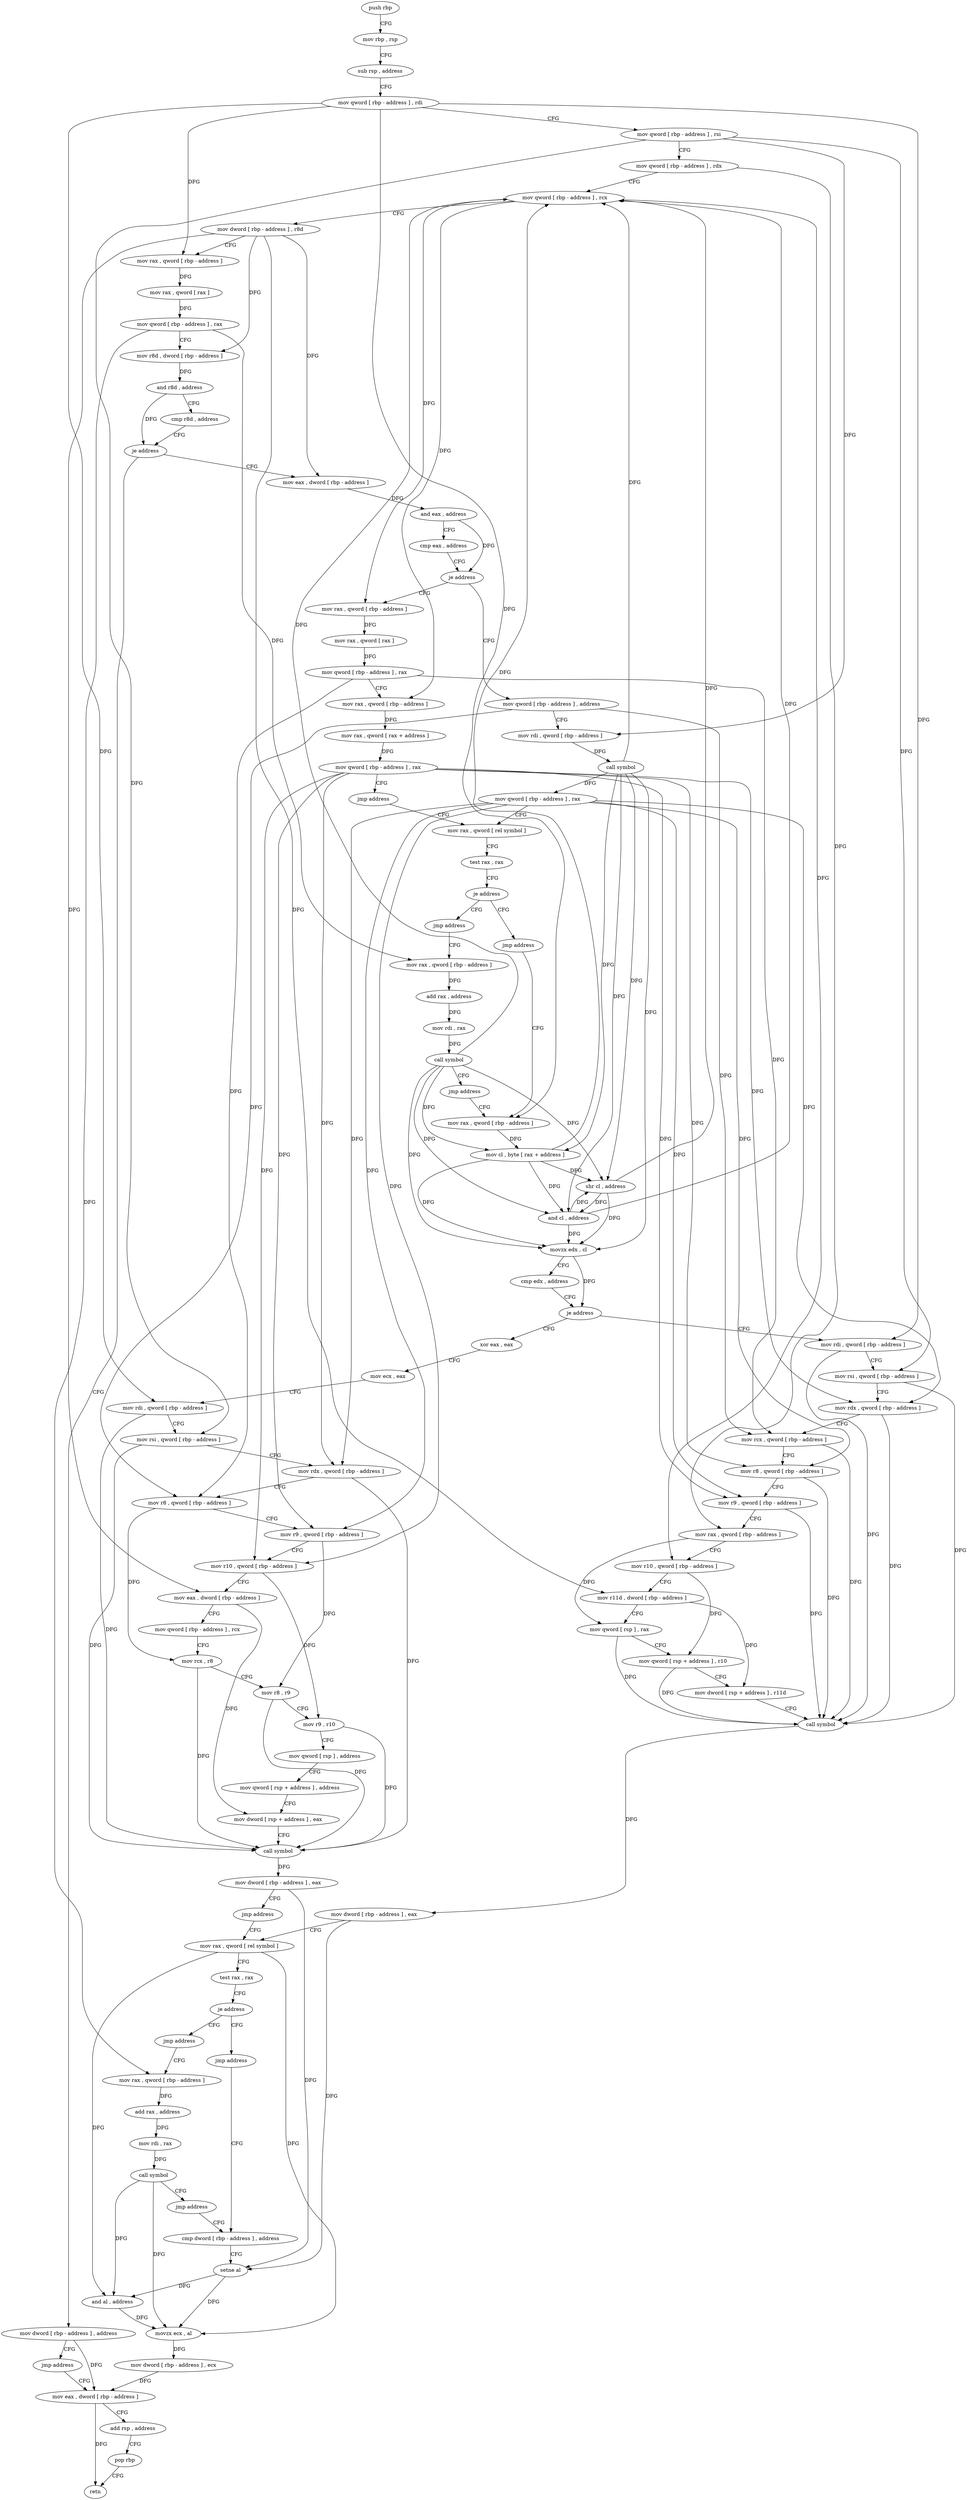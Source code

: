 digraph "func" {
"4243120" [label = "push rbp" ]
"4243121" [label = "mov rbp , rsp" ]
"4243124" [label = "sub rsp , address" ]
"4243128" [label = "mov qword [ rbp - address ] , rdi" ]
"4243132" [label = "mov qword [ rbp - address ] , rsi" ]
"4243136" [label = "mov qword [ rbp - address ] , rdx" ]
"4243140" [label = "mov qword [ rbp - address ] , rcx" ]
"4243144" [label = "mov dword [ rbp - address ] , r8d" ]
"4243148" [label = "mov rax , qword [ rbp - address ]" ]
"4243152" [label = "mov rax , qword [ rax ]" ]
"4243155" [label = "mov qword [ rbp - address ] , rax" ]
"4243159" [label = "mov r8d , dword [ rbp - address ]" ]
"4243163" [label = "and r8d , address" ]
"4243167" [label = "cmp r8d , address" ]
"4243171" [label = "je address" ]
"4243189" [label = "mov eax , dword [ rbp - address ]" ]
"4243177" [label = "mov dword [ rbp - address ] , address" ]
"4243192" [label = "and eax , address" ]
"4243195" [label = "cmp eax , address" ]
"4243198" [label = "je address" ]
"4243232" [label = "mov qword [ rbp - address ] , address" ]
"4243204" [label = "mov rax , qword [ rbp - address ]" ]
"4243184" [label = "jmp address" ]
"4243527" [label = "mov eax , dword [ rbp - address ]" ]
"4243240" [label = "mov rdi , qword [ rbp - address ]" ]
"4243244" [label = "call symbol" ]
"4243249" [label = "mov qword [ rbp - address ] , rax" ]
"4243253" [label = "mov rax , qword [ rel symbol ]" ]
"4243208" [label = "mov rax , qword [ rax ]" ]
"4243211" [label = "mov qword [ rbp - address ] , rax" ]
"4243215" [label = "mov rax , qword [ rbp - address ]" ]
"4243219" [label = "mov rax , qword [ rax + address ]" ]
"4243223" [label = "mov qword [ rbp - address ] , rax" ]
"4243227" [label = "jmp address" ]
"4243530" [label = "add rsp , address" ]
"4243534" [label = "pop rbp" ]
"4243535" [label = "retn" ]
"4243297" [label = "jmp address" ]
"4243302" [label = "mov rax , qword [ rbp - address ]" ]
"4243269" [label = "jmp address" ]
"4243274" [label = "mov rax , qword [ rbp - address ]" ]
"4243260" [label = "test rax , rax" ]
"4243263" [label = "je address" ]
"4243306" [label = "mov cl , byte [ rax + address ]" ]
"4243309" [label = "shr cl , address" ]
"4243312" [label = "and cl , address" ]
"4243315" [label = "movzx edx , cl" ]
"4243318" [label = "cmp edx , address" ]
"4243321" [label = "je address" ]
"4243405" [label = "mov rdi , qword [ rbp - address ]" ]
"4243327" [label = "xor eax , eax" ]
"4243278" [label = "add rax , address" ]
"4243284" [label = "mov rdi , rax" ]
"4243287" [label = "call symbol" ]
"4243292" [label = "jmp address" ]
"4243409" [label = "mov rsi , qword [ rbp - address ]" ]
"4243413" [label = "mov rdx , qword [ rbp - address ]" ]
"4243417" [label = "mov rcx , qword [ rbp - address ]" ]
"4243421" [label = "mov r8 , qword [ rbp - address ]" ]
"4243425" [label = "mov r9 , qword [ rbp - address ]" ]
"4243429" [label = "mov rax , qword [ rbp - address ]" ]
"4243433" [label = "mov r10 , qword [ rbp - address ]" ]
"4243437" [label = "mov r11d , dword [ rbp - address ]" ]
"4243441" [label = "mov qword [ rsp ] , rax" ]
"4243445" [label = "mov qword [ rsp + address ] , r10" ]
"4243450" [label = "mov dword [ rsp + address ] , r11d" ]
"4243455" [label = "call symbol" ]
"4243460" [label = "mov dword [ rbp - address ] , eax" ]
"4243463" [label = "mov rax , qword [ rel symbol ]" ]
"4243329" [label = "mov ecx , eax" ]
"4243331" [label = "mov rdi , qword [ rbp - address ]" ]
"4243335" [label = "mov rsi , qword [ rbp - address ]" ]
"4243339" [label = "mov rdx , qword [ rbp - address ]" ]
"4243343" [label = "mov r8 , qword [ rbp - address ]" ]
"4243347" [label = "mov r9 , qword [ rbp - address ]" ]
"4243351" [label = "mov r10 , qword [ rbp - address ]" ]
"4243355" [label = "mov eax , dword [ rbp - address ]" ]
"4243358" [label = "mov qword [ rbp - address ] , rcx" ]
"4243362" [label = "mov rcx , r8" ]
"4243365" [label = "mov r8 , r9" ]
"4243368" [label = "mov r9 , r10" ]
"4243371" [label = "mov qword [ rsp ] , address" ]
"4243379" [label = "mov qword [ rsp + address ] , address" ]
"4243388" [label = "mov dword [ rsp + address ] , eax" ]
"4243392" [label = "call symbol" ]
"4243397" [label = "mov dword [ rbp - address ] , eax" ]
"4243400" [label = "jmp address" ]
"4243507" [label = "jmp address" ]
"4243512" [label = "cmp dword [ rbp - address ] , address" ]
"4243479" [label = "jmp address" ]
"4243484" [label = "mov rax , qword [ rbp - address ]" ]
"4243470" [label = "test rax , rax" ]
"4243473" [label = "je address" ]
"4243516" [label = "setne al" ]
"4243519" [label = "and al , address" ]
"4243521" [label = "movzx ecx , al" ]
"4243524" [label = "mov dword [ rbp - address ] , ecx" ]
"4243488" [label = "add rax , address" ]
"4243494" [label = "mov rdi , rax" ]
"4243497" [label = "call symbol" ]
"4243502" [label = "jmp address" ]
"4243120" -> "4243121" [ label = "CFG" ]
"4243121" -> "4243124" [ label = "CFG" ]
"4243124" -> "4243128" [ label = "CFG" ]
"4243128" -> "4243132" [ label = "CFG" ]
"4243128" -> "4243148" [ label = "DFG" ]
"4243128" -> "4243302" [ label = "DFG" ]
"4243128" -> "4243405" [ label = "DFG" ]
"4243128" -> "4243331" [ label = "DFG" ]
"4243132" -> "4243136" [ label = "CFG" ]
"4243132" -> "4243240" [ label = "DFG" ]
"4243132" -> "4243409" [ label = "DFG" ]
"4243132" -> "4243335" [ label = "DFG" ]
"4243136" -> "4243140" [ label = "CFG" ]
"4243136" -> "4243429" [ label = "DFG" ]
"4243140" -> "4243144" [ label = "CFG" ]
"4243140" -> "4243204" [ label = "DFG" ]
"4243140" -> "4243215" [ label = "DFG" ]
"4243140" -> "4243433" [ label = "DFG" ]
"4243144" -> "4243148" [ label = "CFG" ]
"4243144" -> "4243159" [ label = "DFG" ]
"4243144" -> "4243189" [ label = "DFG" ]
"4243144" -> "4243437" [ label = "DFG" ]
"4243144" -> "4243355" [ label = "DFG" ]
"4243148" -> "4243152" [ label = "DFG" ]
"4243152" -> "4243155" [ label = "DFG" ]
"4243155" -> "4243159" [ label = "CFG" ]
"4243155" -> "4243274" [ label = "DFG" ]
"4243155" -> "4243484" [ label = "DFG" ]
"4243159" -> "4243163" [ label = "DFG" ]
"4243163" -> "4243167" [ label = "CFG" ]
"4243163" -> "4243171" [ label = "DFG" ]
"4243167" -> "4243171" [ label = "CFG" ]
"4243171" -> "4243189" [ label = "CFG" ]
"4243171" -> "4243177" [ label = "CFG" ]
"4243189" -> "4243192" [ label = "DFG" ]
"4243177" -> "4243184" [ label = "CFG" ]
"4243177" -> "4243527" [ label = "DFG" ]
"4243192" -> "4243195" [ label = "CFG" ]
"4243192" -> "4243198" [ label = "DFG" ]
"4243195" -> "4243198" [ label = "CFG" ]
"4243198" -> "4243232" [ label = "CFG" ]
"4243198" -> "4243204" [ label = "CFG" ]
"4243232" -> "4243240" [ label = "CFG" ]
"4243232" -> "4243417" [ label = "DFG" ]
"4243232" -> "4243343" [ label = "DFG" ]
"4243204" -> "4243208" [ label = "DFG" ]
"4243184" -> "4243527" [ label = "CFG" ]
"4243527" -> "4243530" [ label = "CFG" ]
"4243527" -> "4243535" [ label = "DFG" ]
"4243240" -> "4243244" [ label = "DFG" ]
"4243244" -> "4243249" [ label = "DFG" ]
"4243244" -> "4243140" [ label = "DFG" ]
"4243244" -> "4243306" [ label = "DFG" ]
"4243244" -> "4243309" [ label = "DFG" ]
"4243244" -> "4243312" [ label = "DFG" ]
"4243244" -> "4243315" [ label = "DFG" ]
"4243249" -> "4243253" [ label = "CFG" ]
"4243249" -> "4243413" [ label = "DFG" ]
"4243249" -> "4243421" [ label = "DFG" ]
"4243249" -> "4243425" [ label = "DFG" ]
"4243249" -> "4243339" [ label = "DFG" ]
"4243249" -> "4243347" [ label = "DFG" ]
"4243249" -> "4243351" [ label = "DFG" ]
"4243253" -> "4243260" [ label = "CFG" ]
"4243208" -> "4243211" [ label = "DFG" ]
"4243211" -> "4243215" [ label = "CFG" ]
"4243211" -> "4243417" [ label = "DFG" ]
"4243211" -> "4243343" [ label = "DFG" ]
"4243215" -> "4243219" [ label = "DFG" ]
"4243219" -> "4243223" [ label = "DFG" ]
"4243223" -> "4243227" [ label = "CFG" ]
"4243223" -> "4243413" [ label = "DFG" ]
"4243223" -> "4243421" [ label = "DFG" ]
"4243223" -> "4243425" [ label = "DFG" ]
"4243223" -> "4243339" [ label = "DFG" ]
"4243223" -> "4243347" [ label = "DFG" ]
"4243223" -> "4243351" [ label = "DFG" ]
"4243227" -> "4243253" [ label = "CFG" ]
"4243530" -> "4243534" [ label = "CFG" ]
"4243534" -> "4243535" [ label = "CFG" ]
"4243297" -> "4243302" [ label = "CFG" ]
"4243302" -> "4243306" [ label = "DFG" ]
"4243269" -> "4243274" [ label = "CFG" ]
"4243274" -> "4243278" [ label = "DFG" ]
"4243260" -> "4243263" [ label = "CFG" ]
"4243263" -> "4243297" [ label = "CFG" ]
"4243263" -> "4243269" [ label = "CFG" ]
"4243306" -> "4243309" [ label = "DFG" ]
"4243306" -> "4243140" [ label = "DFG" ]
"4243306" -> "4243312" [ label = "DFG" ]
"4243306" -> "4243315" [ label = "DFG" ]
"4243309" -> "4243312" [ label = "DFG" ]
"4243309" -> "4243140" [ label = "DFG" ]
"4243309" -> "4243315" [ label = "DFG" ]
"4243312" -> "4243315" [ label = "DFG" ]
"4243312" -> "4243140" [ label = "DFG" ]
"4243312" -> "4243309" [ label = "DFG" ]
"4243315" -> "4243318" [ label = "CFG" ]
"4243315" -> "4243321" [ label = "DFG" ]
"4243318" -> "4243321" [ label = "CFG" ]
"4243321" -> "4243405" [ label = "CFG" ]
"4243321" -> "4243327" [ label = "CFG" ]
"4243405" -> "4243409" [ label = "CFG" ]
"4243405" -> "4243455" [ label = "DFG" ]
"4243327" -> "4243329" [ label = "CFG" ]
"4243278" -> "4243284" [ label = "DFG" ]
"4243284" -> "4243287" [ label = "DFG" ]
"4243287" -> "4243292" [ label = "CFG" ]
"4243287" -> "4243140" [ label = "DFG" ]
"4243287" -> "4243309" [ label = "DFG" ]
"4243287" -> "4243312" [ label = "DFG" ]
"4243287" -> "4243315" [ label = "DFG" ]
"4243287" -> "4243306" [ label = "DFG" ]
"4243292" -> "4243302" [ label = "CFG" ]
"4243409" -> "4243413" [ label = "CFG" ]
"4243409" -> "4243455" [ label = "DFG" ]
"4243413" -> "4243417" [ label = "CFG" ]
"4243413" -> "4243455" [ label = "DFG" ]
"4243417" -> "4243421" [ label = "CFG" ]
"4243417" -> "4243455" [ label = "DFG" ]
"4243421" -> "4243425" [ label = "CFG" ]
"4243421" -> "4243455" [ label = "DFG" ]
"4243425" -> "4243429" [ label = "CFG" ]
"4243425" -> "4243455" [ label = "DFG" ]
"4243429" -> "4243433" [ label = "CFG" ]
"4243429" -> "4243441" [ label = "DFG" ]
"4243433" -> "4243437" [ label = "CFG" ]
"4243433" -> "4243445" [ label = "DFG" ]
"4243437" -> "4243441" [ label = "CFG" ]
"4243437" -> "4243450" [ label = "DFG" ]
"4243441" -> "4243445" [ label = "CFG" ]
"4243441" -> "4243455" [ label = "DFG" ]
"4243445" -> "4243450" [ label = "CFG" ]
"4243445" -> "4243455" [ label = "DFG" ]
"4243450" -> "4243455" [ label = "CFG" ]
"4243455" -> "4243460" [ label = "DFG" ]
"4243460" -> "4243463" [ label = "CFG" ]
"4243460" -> "4243516" [ label = "DFG" ]
"4243463" -> "4243470" [ label = "CFG" ]
"4243463" -> "4243519" [ label = "DFG" ]
"4243463" -> "4243521" [ label = "DFG" ]
"4243329" -> "4243331" [ label = "CFG" ]
"4243331" -> "4243335" [ label = "CFG" ]
"4243331" -> "4243392" [ label = "DFG" ]
"4243335" -> "4243339" [ label = "CFG" ]
"4243335" -> "4243392" [ label = "DFG" ]
"4243339" -> "4243343" [ label = "CFG" ]
"4243339" -> "4243392" [ label = "DFG" ]
"4243343" -> "4243347" [ label = "CFG" ]
"4243343" -> "4243362" [ label = "DFG" ]
"4243347" -> "4243351" [ label = "CFG" ]
"4243347" -> "4243365" [ label = "DFG" ]
"4243351" -> "4243355" [ label = "CFG" ]
"4243351" -> "4243368" [ label = "DFG" ]
"4243355" -> "4243358" [ label = "CFG" ]
"4243355" -> "4243388" [ label = "DFG" ]
"4243358" -> "4243362" [ label = "CFG" ]
"4243362" -> "4243365" [ label = "CFG" ]
"4243362" -> "4243392" [ label = "DFG" ]
"4243365" -> "4243368" [ label = "CFG" ]
"4243365" -> "4243392" [ label = "DFG" ]
"4243368" -> "4243371" [ label = "CFG" ]
"4243368" -> "4243392" [ label = "DFG" ]
"4243371" -> "4243379" [ label = "CFG" ]
"4243379" -> "4243388" [ label = "CFG" ]
"4243388" -> "4243392" [ label = "CFG" ]
"4243392" -> "4243397" [ label = "DFG" ]
"4243397" -> "4243400" [ label = "CFG" ]
"4243397" -> "4243516" [ label = "DFG" ]
"4243400" -> "4243463" [ label = "CFG" ]
"4243507" -> "4243512" [ label = "CFG" ]
"4243512" -> "4243516" [ label = "CFG" ]
"4243479" -> "4243484" [ label = "CFG" ]
"4243484" -> "4243488" [ label = "DFG" ]
"4243470" -> "4243473" [ label = "CFG" ]
"4243473" -> "4243507" [ label = "CFG" ]
"4243473" -> "4243479" [ label = "CFG" ]
"4243516" -> "4243519" [ label = "DFG" ]
"4243516" -> "4243521" [ label = "DFG" ]
"4243519" -> "4243521" [ label = "DFG" ]
"4243521" -> "4243524" [ label = "DFG" ]
"4243524" -> "4243527" [ label = "DFG" ]
"4243488" -> "4243494" [ label = "DFG" ]
"4243494" -> "4243497" [ label = "DFG" ]
"4243497" -> "4243502" [ label = "CFG" ]
"4243497" -> "4243519" [ label = "DFG" ]
"4243497" -> "4243521" [ label = "DFG" ]
"4243502" -> "4243512" [ label = "CFG" ]
}
